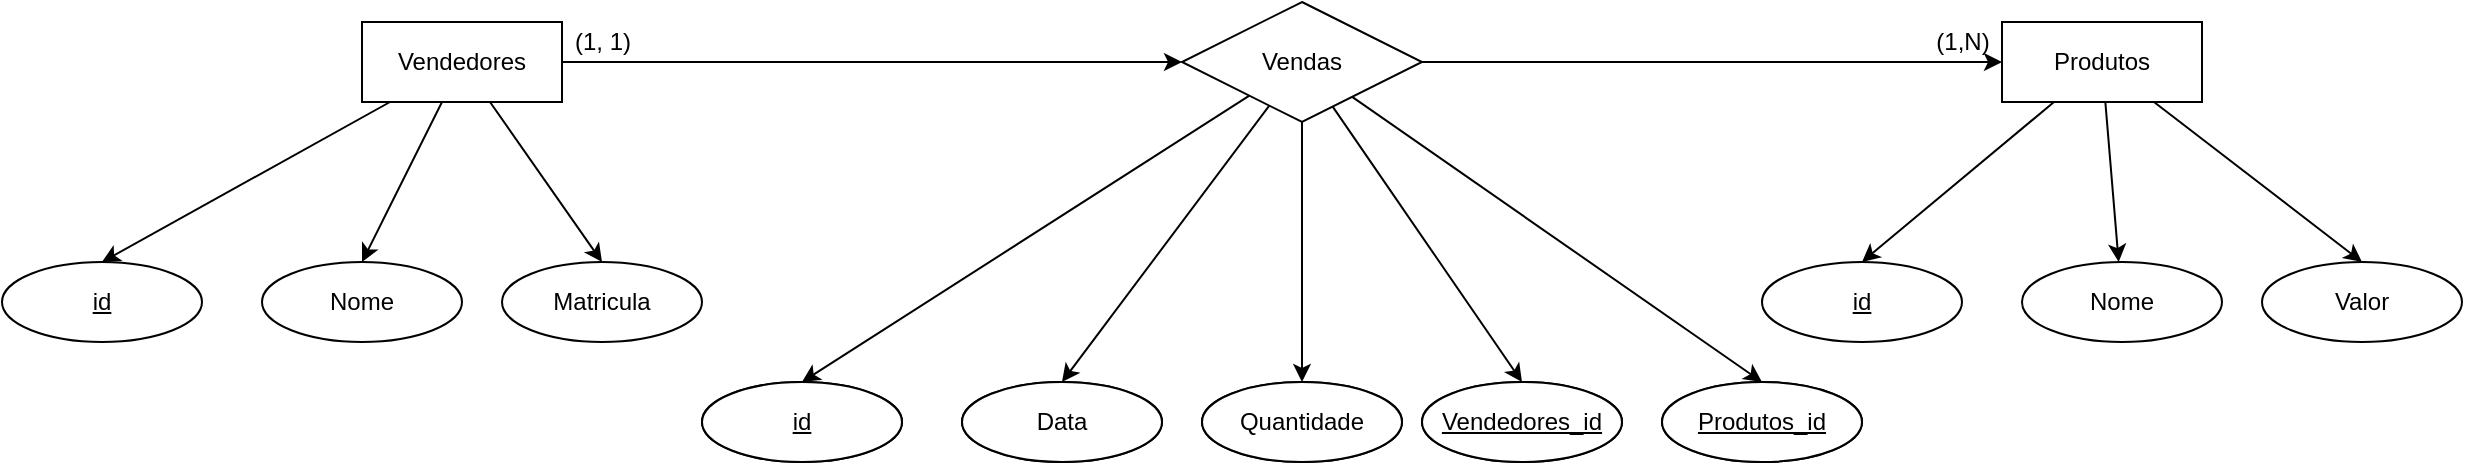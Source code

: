 <mxfile version="21.1.4" type="device">
  <diagram name="Página-1" id="eEBE7mtvnxzFfdU_GsAf">
    <mxGraphModel dx="2261" dy="774" grid="1" gridSize="10" guides="1" tooltips="1" connect="1" arrows="1" fold="1" page="1" pageScale="1" pageWidth="827" pageHeight="1169" math="0" shadow="0">
      <root>
        <mxCell id="0" />
        <mxCell id="1" parent="0" />
        <mxCell id="iPpqmmPpmO91d_6mEqbz-8" style="edgeStyle=none;rounded=0;orthogonalLoop=1;jettySize=auto;html=1;entryX=0;entryY=0.5;entryDx=0;entryDy=0;" edge="1" parent="1" source="iPpqmmPpmO91d_6mEqbz-4" target="iPpqmmPpmO91d_6mEqbz-7">
          <mxGeometry relative="1" as="geometry" />
        </mxCell>
        <mxCell id="iPpqmmPpmO91d_6mEqbz-25" style="edgeStyle=none;rounded=0;orthogonalLoop=1;jettySize=auto;html=1;entryX=0.5;entryY=0;entryDx=0;entryDy=0;" edge="1" parent="1" source="iPpqmmPpmO91d_6mEqbz-4" target="iPpqmmPpmO91d_6mEqbz-10">
          <mxGeometry relative="1" as="geometry" />
        </mxCell>
        <mxCell id="iPpqmmPpmO91d_6mEqbz-26" style="edgeStyle=none;rounded=0;orthogonalLoop=1;jettySize=auto;html=1;entryX=0.5;entryY=0;entryDx=0;entryDy=0;" edge="1" parent="1" source="iPpqmmPpmO91d_6mEqbz-4" target="iPpqmmPpmO91d_6mEqbz-12">
          <mxGeometry relative="1" as="geometry" />
        </mxCell>
        <mxCell id="iPpqmmPpmO91d_6mEqbz-27" style="edgeStyle=none;rounded=0;orthogonalLoop=1;jettySize=auto;html=1;entryX=0.5;entryY=0;entryDx=0;entryDy=0;" edge="1" parent="1" source="iPpqmmPpmO91d_6mEqbz-4" target="iPpqmmPpmO91d_6mEqbz-11">
          <mxGeometry relative="1" as="geometry" />
        </mxCell>
        <mxCell id="iPpqmmPpmO91d_6mEqbz-4" value="Vendedores" style="whiteSpace=wrap;html=1;align=center;" vertex="1" parent="1">
          <mxGeometry x="160" y="180" width="100" height="40" as="geometry" />
        </mxCell>
        <mxCell id="iPpqmmPpmO91d_6mEqbz-19" style="edgeStyle=none;rounded=0;orthogonalLoop=1;jettySize=auto;html=1;entryX=0.5;entryY=0;entryDx=0;entryDy=0;" edge="1" parent="1" source="iPpqmmPpmO91d_6mEqbz-5" target="iPpqmmPpmO91d_6mEqbz-16">
          <mxGeometry relative="1" as="geometry" />
        </mxCell>
        <mxCell id="iPpqmmPpmO91d_6mEqbz-20" style="edgeStyle=none;rounded=0;orthogonalLoop=1;jettySize=auto;html=1;" edge="1" parent="1" source="iPpqmmPpmO91d_6mEqbz-5" target="iPpqmmPpmO91d_6mEqbz-18">
          <mxGeometry relative="1" as="geometry" />
        </mxCell>
        <mxCell id="iPpqmmPpmO91d_6mEqbz-21" style="edgeStyle=none;rounded=0;orthogonalLoop=1;jettySize=auto;html=1;entryX=0.5;entryY=0;entryDx=0;entryDy=0;" edge="1" parent="1" source="iPpqmmPpmO91d_6mEqbz-5" target="iPpqmmPpmO91d_6mEqbz-17">
          <mxGeometry relative="1" as="geometry" />
        </mxCell>
        <mxCell id="iPpqmmPpmO91d_6mEqbz-5" value="Produtos" style="whiteSpace=wrap;html=1;align=center;" vertex="1" parent="1">
          <mxGeometry x="980" y="180" width="100" height="40" as="geometry" />
        </mxCell>
        <mxCell id="iPpqmmPpmO91d_6mEqbz-9" style="edgeStyle=none;rounded=0;orthogonalLoop=1;jettySize=auto;html=1;" edge="1" parent="1" source="iPpqmmPpmO91d_6mEqbz-7" target="iPpqmmPpmO91d_6mEqbz-5">
          <mxGeometry relative="1" as="geometry" />
        </mxCell>
        <mxCell id="iPpqmmPpmO91d_6mEqbz-22" style="edgeStyle=none;rounded=0;orthogonalLoop=1;jettySize=auto;html=1;entryX=0.5;entryY=0;entryDx=0;entryDy=0;" edge="1" parent="1" source="iPpqmmPpmO91d_6mEqbz-7" target="iPpqmmPpmO91d_6mEqbz-13">
          <mxGeometry relative="1" as="geometry" />
        </mxCell>
        <mxCell id="iPpqmmPpmO91d_6mEqbz-23" style="edgeStyle=none;rounded=0;orthogonalLoop=1;jettySize=auto;html=1;entryX=0.5;entryY=0;entryDx=0;entryDy=0;" edge="1" parent="1" source="iPpqmmPpmO91d_6mEqbz-7" target="iPpqmmPpmO91d_6mEqbz-15">
          <mxGeometry relative="1" as="geometry" />
        </mxCell>
        <mxCell id="iPpqmmPpmO91d_6mEqbz-24" style="edgeStyle=none;rounded=0;orthogonalLoop=1;jettySize=auto;html=1;entryX=0.5;entryY=0;entryDx=0;entryDy=0;" edge="1" parent="1" source="iPpqmmPpmO91d_6mEqbz-7" target="iPpqmmPpmO91d_6mEqbz-14">
          <mxGeometry relative="1" as="geometry" />
        </mxCell>
        <mxCell id="iPpqmmPpmO91d_6mEqbz-35" style="edgeStyle=none;rounded=0;orthogonalLoop=1;jettySize=auto;html=1;entryX=0.5;entryY=0;entryDx=0;entryDy=0;" edge="1" parent="1" source="iPpqmmPpmO91d_6mEqbz-7" target="iPpqmmPpmO91d_6mEqbz-34">
          <mxGeometry relative="1" as="geometry" />
        </mxCell>
        <mxCell id="iPpqmmPpmO91d_6mEqbz-36" style="edgeStyle=none;rounded=0;orthogonalLoop=1;jettySize=auto;html=1;entryX=0.5;entryY=0;entryDx=0;entryDy=0;" edge="1" parent="1" source="iPpqmmPpmO91d_6mEqbz-7" target="iPpqmmPpmO91d_6mEqbz-33">
          <mxGeometry relative="1" as="geometry" />
        </mxCell>
        <mxCell id="iPpqmmPpmO91d_6mEqbz-7" value="Vendas" style="shape=rhombus;perimeter=rhombusPerimeter;whiteSpace=wrap;html=1;align=center;" vertex="1" parent="1">
          <mxGeometry x="570" y="170" width="120" height="60" as="geometry" />
        </mxCell>
        <mxCell id="iPpqmmPpmO91d_6mEqbz-10" value="&lt;u&gt;id&lt;/u&gt;" style="ellipse;whiteSpace=wrap;html=1;align=center;" vertex="1" parent="1">
          <mxGeometry x="-20" y="300" width="100" height="40" as="geometry" />
        </mxCell>
        <mxCell id="iPpqmmPpmO91d_6mEqbz-11" value="Matricula" style="ellipse;whiteSpace=wrap;html=1;align=center;" vertex="1" parent="1">
          <mxGeometry x="230" y="300" width="100" height="40" as="geometry" />
        </mxCell>
        <mxCell id="iPpqmmPpmO91d_6mEqbz-12" value="Nome" style="ellipse;whiteSpace=wrap;html=1;align=center;" vertex="1" parent="1">
          <mxGeometry x="110" y="300" width="100" height="40" as="geometry" />
        </mxCell>
        <mxCell id="iPpqmmPpmO91d_6mEqbz-13" value="&lt;u&gt;id&lt;/u&gt;" style="ellipse;whiteSpace=wrap;html=1;align=center;" vertex="1" parent="1">
          <mxGeometry x="330" y="360" width="100" height="40" as="geometry" />
        </mxCell>
        <mxCell id="iPpqmmPpmO91d_6mEqbz-14" value="Quantidade" style="ellipse;whiteSpace=wrap;html=1;align=center;" vertex="1" parent="1">
          <mxGeometry x="580" y="360" width="100" height="40" as="geometry" />
        </mxCell>
        <mxCell id="iPpqmmPpmO91d_6mEqbz-15" value="Data" style="ellipse;whiteSpace=wrap;html=1;align=center;" vertex="1" parent="1">
          <mxGeometry x="460" y="360" width="100" height="40" as="geometry" />
        </mxCell>
        <mxCell id="iPpqmmPpmO91d_6mEqbz-16" value="&lt;u&gt;id&lt;/u&gt;" style="ellipse;whiteSpace=wrap;html=1;align=center;" vertex="1" parent="1">
          <mxGeometry x="860" y="300" width="100" height="40" as="geometry" />
        </mxCell>
        <mxCell id="iPpqmmPpmO91d_6mEqbz-17" value="Valor" style="ellipse;whiteSpace=wrap;html=1;align=center;" vertex="1" parent="1">
          <mxGeometry x="1110" y="300" width="100" height="40" as="geometry" />
        </mxCell>
        <mxCell id="iPpqmmPpmO91d_6mEqbz-18" value="Nome" style="ellipse;whiteSpace=wrap;html=1;align=center;" vertex="1" parent="1">
          <mxGeometry x="990" y="300" width="100" height="40" as="geometry" />
        </mxCell>
        <mxCell id="iPpqmmPpmO91d_6mEqbz-28" value="&lt;u&gt;id&lt;/u&gt;" style="ellipse;whiteSpace=wrap;html=1;align=center;" vertex="1" parent="1">
          <mxGeometry x="330" y="360" width="100" height="40" as="geometry" />
        </mxCell>
        <mxCell id="iPpqmmPpmO91d_6mEqbz-29" value="Quantidade" style="ellipse;whiteSpace=wrap;html=1;align=center;" vertex="1" parent="1">
          <mxGeometry x="580" y="360" width="100" height="40" as="geometry" />
        </mxCell>
        <mxCell id="iPpqmmPpmO91d_6mEqbz-30" value="Data" style="ellipse;whiteSpace=wrap;html=1;align=center;" vertex="1" parent="1">
          <mxGeometry x="460" y="360" width="100" height="40" as="geometry" />
        </mxCell>
        <mxCell id="iPpqmmPpmO91d_6mEqbz-31" value="Quantidade" style="ellipse;whiteSpace=wrap;html=1;align=center;" vertex="1" parent="1">
          <mxGeometry x="810" y="360" width="100" height="40" as="geometry" />
        </mxCell>
        <mxCell id="iPpqmmPpmO91d_6mEqbz-32" value="Data" style="ellipse;whiteSpace=wrap;html=1;align=center;" vertex="1" parent="1">
          <mxGeometry x="690" y="360" width="100" height="40" as="geometry" />
        </mxCell>
        <mxCell id="iPpqmmPpmO91d_6mEqbz-33" value="&lt;u&gt;Produtos_id&lt;/u&gt;" style="ellipse;whiteSpace=wrap;html=1;align=center;" vertex="1" parent="1">
          <mxGeometry x="810" y="360" width="100" height="40" as="geometry" />
        </mxCell>
        <mxCell id="iPpqmmPpmO91d_6mEqbz-34" value="&lt;u&gt;Vendedores_id&lt;/u&gt;" style="ellipse;whiteSpace=wrap;html=1;align=center;" vertex="1" parent="1">
          <mxGeometry x="690" y="360" width="100" height="40" as="geometry" />
        </mxCell>
        <mxCell id="iPpqmmPpmO91d_6mEqbz-37" value="(1, 1)" style="text;html=1;align=center;verticalAlign=middle;resizable=0;points=[];autosize=1;strokeColor=none;fillColor=none;" vertex="1" parent="1">
          <mxGeometry x="255" y="175" width="50" height="30" as="geometry" />
        </mxCell>
        <mxCell id="iPpqmmPpmO91d_6mEqbz-38" value="(1,N)" style="text;html=1;align=center;verticalAlign=middle;resizable=0;points=[];autosize=1;strokeColor=none;fillColor=none;" vertex="1" parent="1">
          <mxGeometry x="935" y="175" width="50" height="30" as="geometry" />
        </mxCell>
      </root>
    </mxGraphModel>
  </diagram>
</mxfile>
